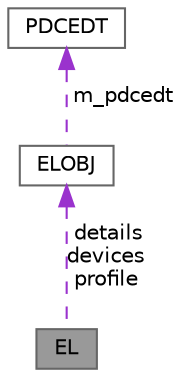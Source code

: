 digraph "EL"
{
 // LATEX_PDF_SIZE
  bgcolor="transparent";
  edge [fontname=Helvetica,fontsize=10,labelfontname=Helvetica,labelfontsize=10];
  node [fontname=Helvetica,fontsize=10,shape=box,height=0.2,width=0.4];
  Node1 [label="EL",height=0.2,width=0.4,color="gray40", fillcolor="grey60", style="filled", fontcolor="black",tooltip="Main class for EL"];
  Node2 -> Node1 [dir="back",color="darkorchid3",style="dashed",label=" details\ndevices\nprofile" ];
  Node2 [label="ELOBJ",height=0.2,width=0.4,color="gray40", fillcolor="white", style="filled",URL="$class_e_l_o_b_j.html",tooltip="EL Object"];
  Node3 -> Node2 [dir="back",color="darkorchid3",style="dashed",label=" m_pdcedt" ];
  Node3 [label="PDCEDT",height=0.2,width=0.4,color="gray40", fillcolor="white", style="filled",URL="$class_p_d_c_e_d_t.html",tooltip="PDC and EDT in ELOBJ"];
}
